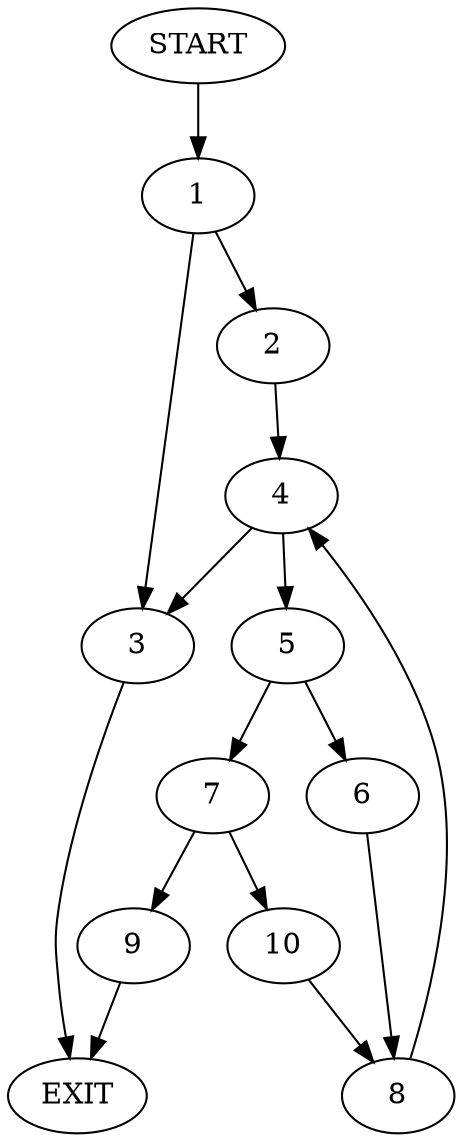 digraph {
0 [label="START"]
11 [label="EXIT"]
0 -> 1
1 -> 2
1 -> 3
2 -> 4
3 -> 11
4 -> 5
4 -> 3
5 -> 6
5 -> 7
6 -> 8
7 -> 9
7 -> 10
8 -> 4
9 -> 11
10 -> 8
}
